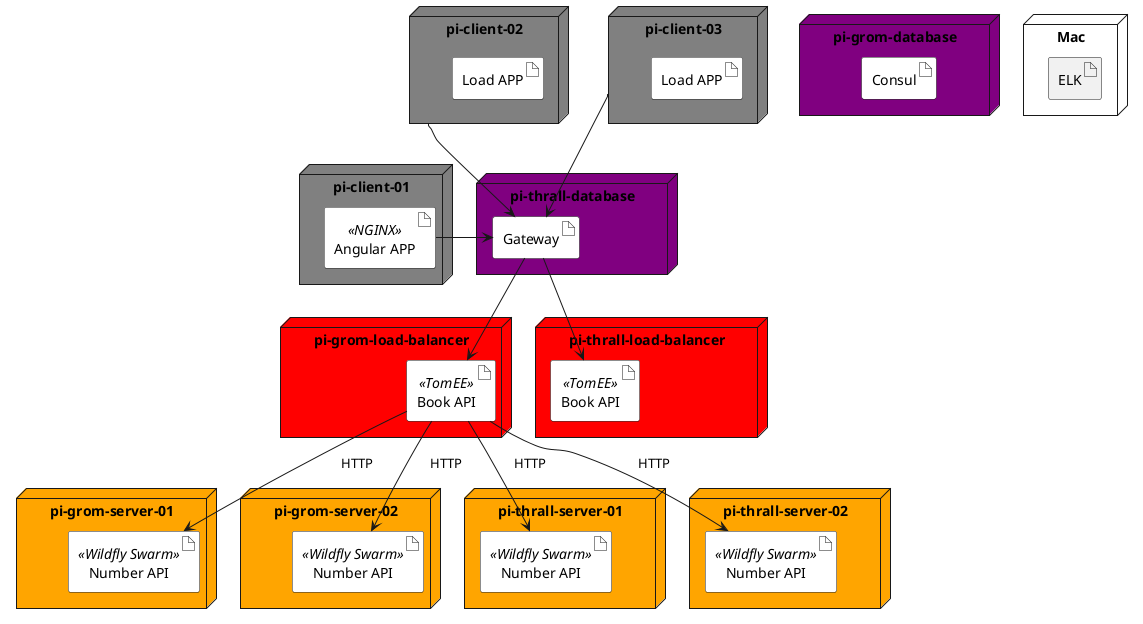 @startuml

node "pi-client-02" as piclient2 #grey {
    artifact "Load APP" as load2 #white
}

node "pi-client-03" as piclient3 #grey {
    artifact "Load APP" as load3 #white
}

node "pi-client-01" as piclient #grey {
    artifact "Angular APP" <<NGINX>> as angular #white
}

node "pi-grom-server-01" as piserver1 #orange {
    artifact "Number API" <<Wildfly Swarm>> as numberapi #white
}

node "pi-grom-server-02" as piserver2 #orange {
    artifact "Number API" <<Wildfly Swarm>> as numberapi2 #white
}

node "pi-thrall-server-01" as piserver3 #orange {
    artifact "Number API" <<Wildfly Swarm>> as numberapi3 #white
}

node "pi-thrall-server-02" as piserver4 #orange {
    artifact "Number API" <<Wildfly Swarm>> as numberapi4 #white
}

node "pi-grom-load-balancer" as piserver5 #red {
    artifact "Book API" <<TomEE>> as bookapi #white
}

node "pi-thrall-load-balancer" as piserver6 #red {
    artifact "Book API" <<TomEE>> as bookapi2 #white
}

node "pi-grom-database" as piregistry #purple {
    artifact "Consul" as consule #white
}

node "pi-thrall-database" as pitag #purple {
    artifact "Gateway" as gateway #white
}

node "Mac" as mac {
    artifact "ELK" as elk
}

piclient2 --> gateway
piclient3 --> gateway
angular -> gateway
gateway --> bookapi
gateway --> bookapi2
bookapi --> numberapi: "     HTTP      "
bookapi --> numberapi2: "     HTTP      "
bookapi --> numberapi3: "     HTTP      "
bookapi --> numberapi4: "     HTTP      "
@enduml
